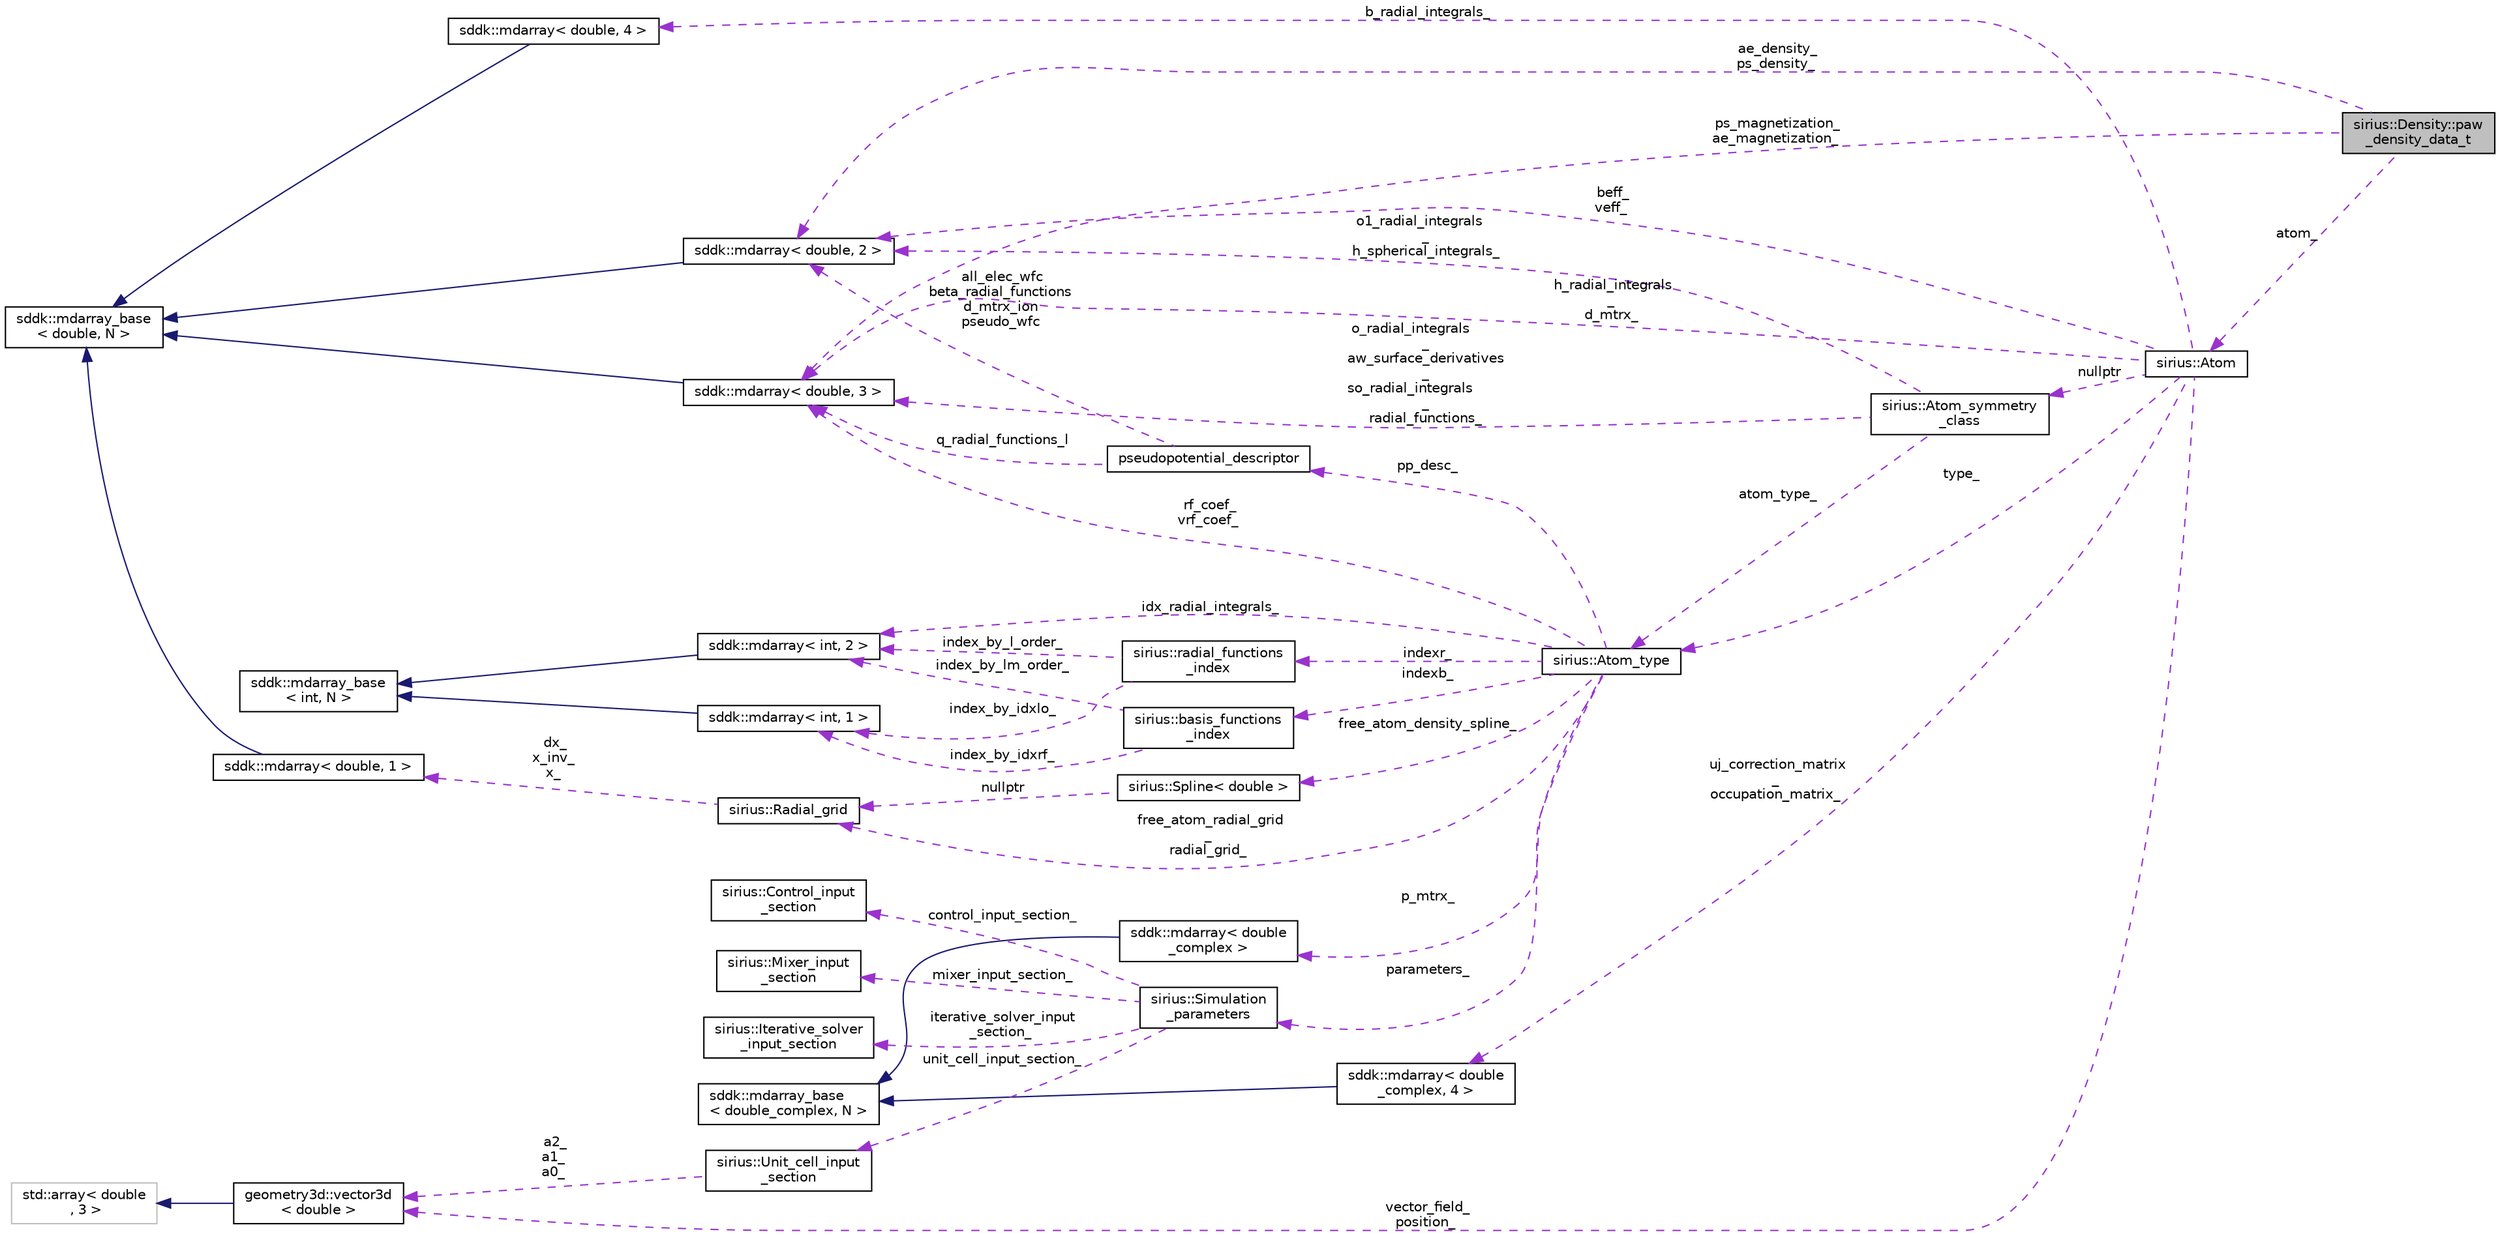digraph "sirius::Density::paw_density_data_t"
{
 // INTERACTIVE_SVG=YES
  edge [fontname="Helvetica",fontsize="10",labelfontname="Helvetica",labelfontsize="10"];
  node [fontname="Helvetica",fontsize="10",shape=record];
  rankdir="LR";
  Node1 [label="sirius::Density::paw\l_density_data_t",height=0.2,width=0.4,color="black", fillcolor="grey75", style="filled", fontcolor="black"];
  Node2 -> Node1 [dir="back",color="darkorchid3",fontsize="10",style="dashed",label=" atom_" ,fontname="Helvetica"];
  Node2 [label="sirius::Atom",height=0.2,width=0.4,color="black", fillcolor="white", style="filled",URL="$classsirius_1_1_atom.html",tooltip="Data and methods specific to the actual atom in the unit cell. "];
  Node3 -> Node2 [dir="back",color="darkorchid3",fontsize="10",style="dashed",label=" uj_correction_matrix\l_\noccupation_matrix_" ,fontname="Helvetica"];
  Node3 [label="sddk::mdarray\< double\l_complex, 4 \>",height=0.2,width=0.4,color="black", fillcolor="white", style="filled",URL="$classsddk_1_1mdarray.html"];
  Node4 -> Node3 [dir="back",color="midnightblue",fontsize="10",style="solid",fontname="Helvetica"];
  Node4 [label="sddk::mdarray_base\l\< double_complex, N \>",height=0.2,width=0.4,color="black", fillcolor="white", style="filled",URL="$classsddk_1_1mdarray__base.html"];
  Node5 -> Node2 [dir="back",color="darkorchid3",fontsize="10",style="dashed",label=" type_" ,fontname="Helvetica"];
  Node5 [label="sirius::Atom_type",height=0.2,width=0.4,color="black", fillcolor="white", style="filled",URL="$classsirius_1_1_atom__type.html"];
  Node6 -> Node5 [dir="back",color="darkorchid3",fontsize="10",style="dashed",label=" pp_desc_" ,fontname="Helvetica"];
  Node6 [label="pseudopotential_descriptor",height=0.2,width=0.4,color="black", fillcolor="white", style="filled",URL="$structpseudopotential__descriptor.html"];
  Node7 -> Node6 [dir="back",color="darkorchid3",fontsize="10",style="dashed",label=" all_elec_wfc\nbeta_radial_functions\nd_mtrx_ion\npseudo_wfc" ,fontname="Helvetica"];
  Node7 [label="sddk::mdarray\< double, 2 \>",height=0.2,width=0.4,color="black", fillcolor="white", style="filled",URL="$classsddk_1_1mdarray.html"];
  Node8 -> Node7 [dir="back",color="midnightblue",fontsize="10",style="solid",fontname="Helvetica"];
  Node8 [label="sddk::mdarray_base\l\< double, N \>",height=0.2,width=0.4,color="black", fillcolor="white", style="filled",URL="$classsddk_1_1mdarray__base.html"];
  Node9 -> Node6 [dir="back",color="darkorchid3",fontsize="10",style="dashed",label=" q_radial_functions_l" ,fontname="Helvetica"];
  Node9 [label="sddk::mdarray\< double, 3 \>",height=0.2,width=0.4,color="black", fillcolor="white", style="filled",URL="$classsddk_1_1mdarray.html"];
  Node8 -> Node9 [dir="back",color="midnightblue",fontsize="10",style="solid",fontname="Helvetica"];
  Node10 -> Node5 [dir="back",color="darkorchid3",fontsize="10",style="dashed",label=" idx_radial_integrals_" ,fontname="Helvetica"];
  Node10 [label="sddk::mdarray\< int, 2 \>",height=0.2,width=0.4,color="black", fillcolor="white", style="filled",URL="$classsddk_1_1mdarray.html"];
  Node11 -> Node10 [dir="back",color="midnightblue",fontsize="10",style="solid",fontname="Helvetica"];
  Node11 [label="sddk::mdarray_base\l\< int, N \>",height=0.2,width=0.4,color="black", fillcolor="white", style="filled",URL="$classsddk_1_1mdarray__base.html"];
  Node12 -> Node5 [dir="back",color="darkorchid3",fontsize="10",style="dashed",label=" free_atom_density_spline_" ,fontname="Helvetica"];
  Node12 [label="sirius::Spline\< double \>",height=0.2,width=0.4,color="black", fillcolor="white", style="filled",URL="$classsirius_1_1_spline.html"];
  Node13 -> Node12 [dir="back",color="darkorchid3",fontsize="10",style="dashed",label=" nullptr" ,fontname="Helvetica"];
  Node13 [label="sirius::Radial_grid",height=0.2,width=0.4,color="black", fillcolor="white", style="filled",URL="$classsirius_1_1_radial__grid.html",tooltip="Radial grid for a muffin-tin or an isolated atom. "];
  Node14 -> Node13 [dir="back",color="darkorchid3",fontsize="10",style="dashed",label=" dx_\nx_inv_\nx_" ,fontname="Helvetica"];
  Node14 [label="sddk::mdarray\< double, 1 \>",height=0.2,width=0.4,color="black", fillcolor="white", style="filled",URL="$classsddk_1_1mdarray.html"];
  Node8 -> Node14 [dir="back",color="midnightblue",fontsize="10",style="solid",fontname="Helvetica"];
  Node15 -> Node5 [dir="back",color="darkorchid3",fontsize="10",style="dashed",label=" p_mtrx_" ,fontname="Helvetica"];
  Node15 [label="sddk::mdarray\< double\l_complex \>",height=0.2,width=0.4,color="black", fillcolor="white", style="filled",URL="$classsddk_1_1mdarray.html"];
  Node4 -> Node15 [dir="back",color="midnightblue",fontsize="10",style="solid",fontname="Helvetica"];
  Node16 -> Node5 [dir="back",color="darkorchid3",fontsize="10",style="dashed",label=" indexr_" ,fontname="Helvetica"];
  Node16 [label="sirius::radial_functions\l_index",height=0.2,width=0.4,color="black", fillcolor="white", style="filled",URL="$classsirius_1_1radial__functions__index.html"];
  Node10 -> Node16 [dir="back",color="darkorchid3",fontsize="10",style="dashed",label=" index_by_l_order_" ,fontname="Helvetica"];
  Node17 -> Node16 [dir="back",color="darkorchid3",fontsize="10",style="dashed",label=" index_by_idxlo_" ,fontname="Helvetica"];
  Node17 [label="sddk::mdarray\< int, 1 \>",height=0.2,width=0.4,color="black", fillcolor="white", style="filled",URL="$classsddk_1_1mdarray.html"];
  Node11 -> Node17 [dir="back",color="midnightblue",fontsize="10",style="solid",fontname="Helvetica"];
  Node18 -> Node5 [dir="back",color="darkorchid3",fontsize="10",style="dashed",label=" parameters_" ,fontname="Helvetica"];
  Node18 [label="sirius::Simulation\l_parameters",height=0.2,width=0.4,color="black", fillcolor="white", style="filled",URL="$classsirius_1_1_simulation__parameters.html",tooltip="Basic parameters of the simulation. "];
  Node19 -> Node18 [dir="back",color="darkorchid3",fontsize="10",style="dashed",label=" iterative_solver_input\l_section_" ,fontname="Helvetica"];
  Node19 [label="sirius::Iterative_solver\l_input_section",height=0.2,width=0.4,color="black", fillcolor="white", style="filled",URL="$structsirius_1_1_iterative__solver__input__section.html"];
  Node20 -> Node18 [dir="back",color="darkorchid3",fontsize="10",style="dashed",label=" unit_cell_input_section_" ,fontname="Helvetica"];
  Node20 [label="sirius::Unit_cell_input\l_section",height=0.2,width=0.4,color="black", fillcolor="white", style="filled",URL="$structsirius_1_1_unit__cell__input__section.html",tooltip="Parse unit cell input section. "];
  Node21 -> Node20 [dir="back",color="darkorchid3",fontsize="10",style="dashed",label=" a2_\na1_\na0_" ,fontname="Helvetica"];
  Node21 [label="geometry3d::vector3d\l\< double \>",height=0.2,width=0.4,color="black", fillcolor="white", style="filled",URL="$classgeometry3d_1_1vector3d.html"];
  Node22 -> Node21 [dir="back",color="midnightblue",fontsize="10",style="solid",fontname="Helvetica"];
  Node22 [label="std::array\< double\l , 3 \>",height=0.2,width=0.4,color="grey75", fillcolor="white", style="filled"];
  Node23 -> Node18 [dir="back",color="darkorchid3",fontsize="10",style="dashed",label=" mixer_input_section_" ,fontname="Helvetica"];
  Node23 [label="sirius::Mixer_input\l_section",height=0.2,width=0.4,color="black", fillcolor="white", style="filled",URL="$structsirius_1_1_mixer__input__section.html"];
  Node24 -> Node18 [dir="back",color="darkorchid3",fontsize="10",style="dashed",label=" control_input_section_" ,fontname="Helvetica"];
  Node24 [label="sirius::Control_input\l_section",height=0.2,width=0.4,color="black", fillcolor="white", style="filled",URL="$structsirius_1_1_control__input__section.html",tooltip="Parse control input section. "];
  Node13 -> Node5 [dir="back",color="darkorchid3",fontsize="10",style="dashed",label=" free_atom_radial_grid\l_\nradial_grid_" ,fontname="Helvetica"];
  Node9 -> Node5 [dir="back",color="darkorchid3",fontsize="10",style="dashed",label=" rf_coef_\nvrf_coef_" ,fontname="Helvetica"];
  Node25 -> Node5 [dir="back",color="darkorchid3",fontsize="10",style="dashed",label=" indexb_" ,fontname="Helvetica"];
  Node25 [label="sirius::basis_functions\l_index",height=0.2,width=0.4,color="black", fillcolor="white", style="filled",URL="$classsirius_1_1basis__functions__index.html"];
  Node10 -> Node25 [dir="back",color="darkorchid3",fontsize="10",style="dashed",label=" index_by_lm_order_" ,fontname="Helvetica"];
  Node17 -> Node25 [dir="back",color="darkorchid3",fontsize="10",style="dashed",label=" index_by_idxrf_" ,fontname="Helvetica"];
  Node26 -> Node2 [dir="back",color="darkorchid3",fontsize="10",style="dashed",label=" nullptr" ,fontname="Helvetica"];
  Node26 [label="sirius::Atom_symmetry\l_class",height=0.2,width=0.4,color="black", fillcolor="white", style="filled",URL="$classsirius_1_1_atom__symmetry__class.html",tooltip="Data and methods specific to the symmetry class of the atom. "];
  Node5 -> Node26 [dir="back",color="darkorchid3",fontsize="10",style="dashed",label=" atom_type_" ,fontname="Helvetica"];
  Node7 -> Node26 [dir="back",color="darkorchid3",fontsize="10",style="dashed",label=" o1_radial_integrals\l_\nh_spherical_integrals_" ,fontname="Helvetica"];
  Node9 -> Node26 [dir="back",color="darkorchid3",fontsize="10",style="dashed",label=" o_radial_integrals\l_\naw_surface_derivatives\l_\nso_radial_integrals\l_\nradial_functions_" ,fontname="Helvetica"];
  Node7 -> Node2 [dir="back",color="darkorchid3",fontsize="10",style="dashed",label=" beff_\nveff_" ,fontname="Helvetica"];
  Node9 -> Node2 [dir="back",color="darkorchid3",fontsize="10",style="dashed",label=" h_radial_integrals\l_\nd_mtrx_" ,fontname="Helvetica"];
  Node27 -> Node2 [dir="back",color="darkorchid3",fontsize="10",style="dashed",label=" b_radial_integrals_" ,fontname="Helvetica"];
  Node27 [label="sddk::mdarray\< double, 4 \>",height=0.2,width=0.4,color="black", fillcolor="white", style="filled",URL="$classsddk_1_1mdarray.html"];
  Node8 -> Node27 [dir="back",color="midnightblue",fontsize="10",style="solid",fontname="Helvetica"];
  Node21 -> Node2 [dir="back",color="darkorchid3",fontsize="10",style="dashed",label=" vector_field_\nposition_" ,fontname="Helvetica"];
  Node7 -> Node1 [dir="back",color="darkorchid3",fontsize="10",style="dashed",label=" ae_density_\nps_density_" ,fontname="Helvetica"];
  Node9 -> Node1 [dir="back",color="darkorchid3",fontsize="10",style="dashed",label=" ps_magnetization_\nae_magnetization_" ,fontname="Helvetica"];
}
